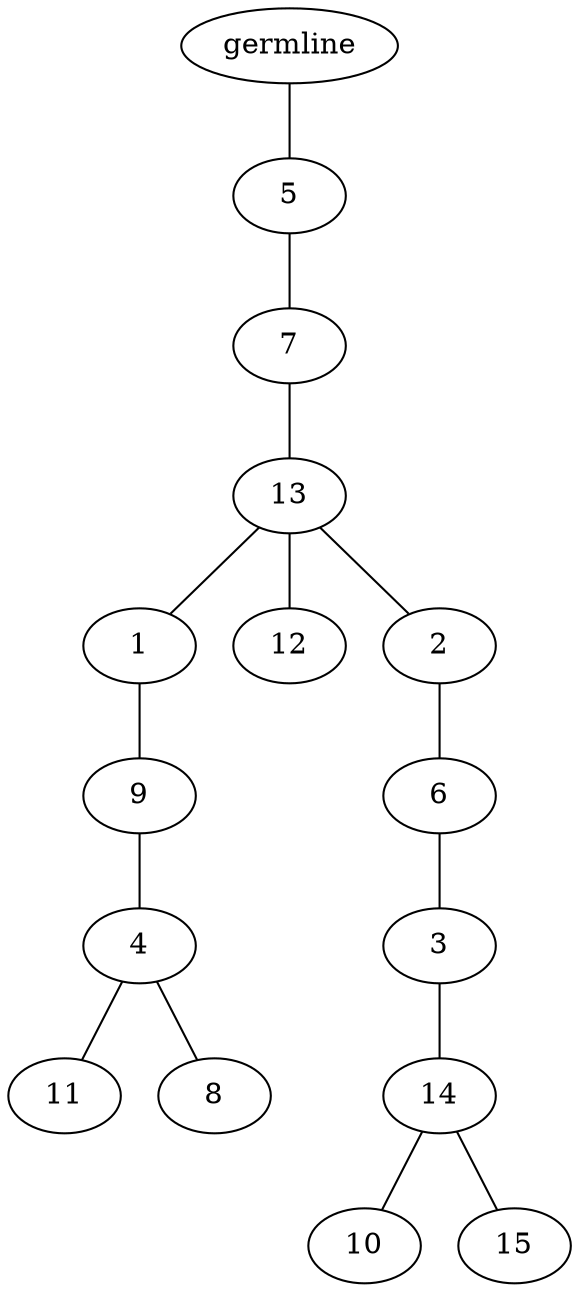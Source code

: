 graph tree {
    "140239765410048" [label="germline"];
    "140239764813568" [label="5"];
    "140239764952688" [label="7"];
    "140239764954320" [label="13"];
    "140239764954464" [label="1"];
    "140239764951152" [label="9"];
    "140239764930464" [label="4"];
    "140239764926912" [label="11"];
    "140239773772624" [label="8"];
    "140239764952736" [label="12"];
    "140239773772528" [label="2"];
    "140239773769792" [label="6"];
    "140239773772096" [label="3"];
    "140239773771808" [label="14"];
    "140239773770800" [label="10"];
    "140239770339312" [label="15"];
    "140239765410048" -- "140239764813568";
    "140239764813568" -- "140239764952688";
    "140239764952688" -- "140239764954320";
    "140239764954320" -- "140239764954464";
    "140239764954320" -- "140239764952736";
    "140239764954320" -- "140239773772528";
    "140239764954464" -- "140239764951152";
    "140239764951152" -- "140239764930464";
    "140239764930464" -- "140239764926912";
    "140239764930464" -- "140239773772624";
    "140239773772528" -- "140239773769792";
    "140239773769792" -- "140239773772096";
    "140239773772096" -- "140239773771808";
    "140239773771808" -- "140239773770800";
    "140239773771808" -- "140239770339312";
}
